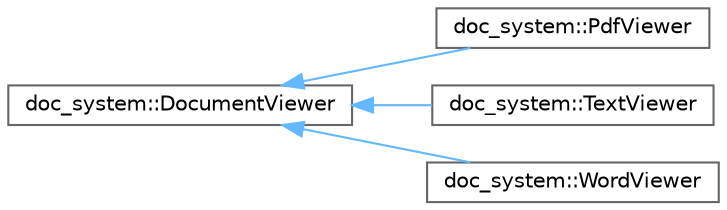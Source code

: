 digraph "Graphical Class Hierarchy"
{
 // INTERACTIVE_SVG=YES
 // LATEX_PDF_SIZE
  bgcolor="transparent";
  edge [fontname=Helvetica,fontsize=10,labelfontname=Helvetica,labelfontsize=10];
  node [fontname=Helvetica,fontsize=10,shape=box,height=0.2,width=0.4];
  rankdir="LR";
  Node0 [id="Node000000",label="doc_system::DocumentViewer",height=0.2,width=0.4,color="grey40", fillcolor="white", style="filled",URL="$classdoc__system_1_1_document_viewer.html",tooltip=" "];
  Node0 -> Node1 [id="edge18_Node000000_Node000001",dir="back",color="steelblue1",style="solid",tooltip=" "];
  Node1 [id="Node000001",label="doc_system::PdfViewer",height=0.2,width=0.4,color="grey40", fillcolor="white", style="filled",URL="$classdoc__system_1_1_pdf_viewer.html",tooltip=" "];
  Node0 -> Node2 [id="edge19_Node000000_Node000002",dir="back",color="steelblue1",style="solid",tooltip=" "];
  Node2 [id="Node000002",label="doc_system::TextViewer",height=0.2,width=0.4,color="grey40", fillcolor="white", style="filled",URL="$classdoc__system_1_1_text_viewer.html",tooltip=" "];
  Node0 -> Node3 [id="edge20_Node000000_Node000003",dir="back",color="steelblue1",style="solid",tooltip=" "];
  Node3 [id="Node000003",label="doc_system::WordViewer",height=0.2,width=0.4,color="grey40", fillcolor="white", style="filled",URL="$classdoc__system_1_1_word_viewer.html",tooltip=" "];
}
